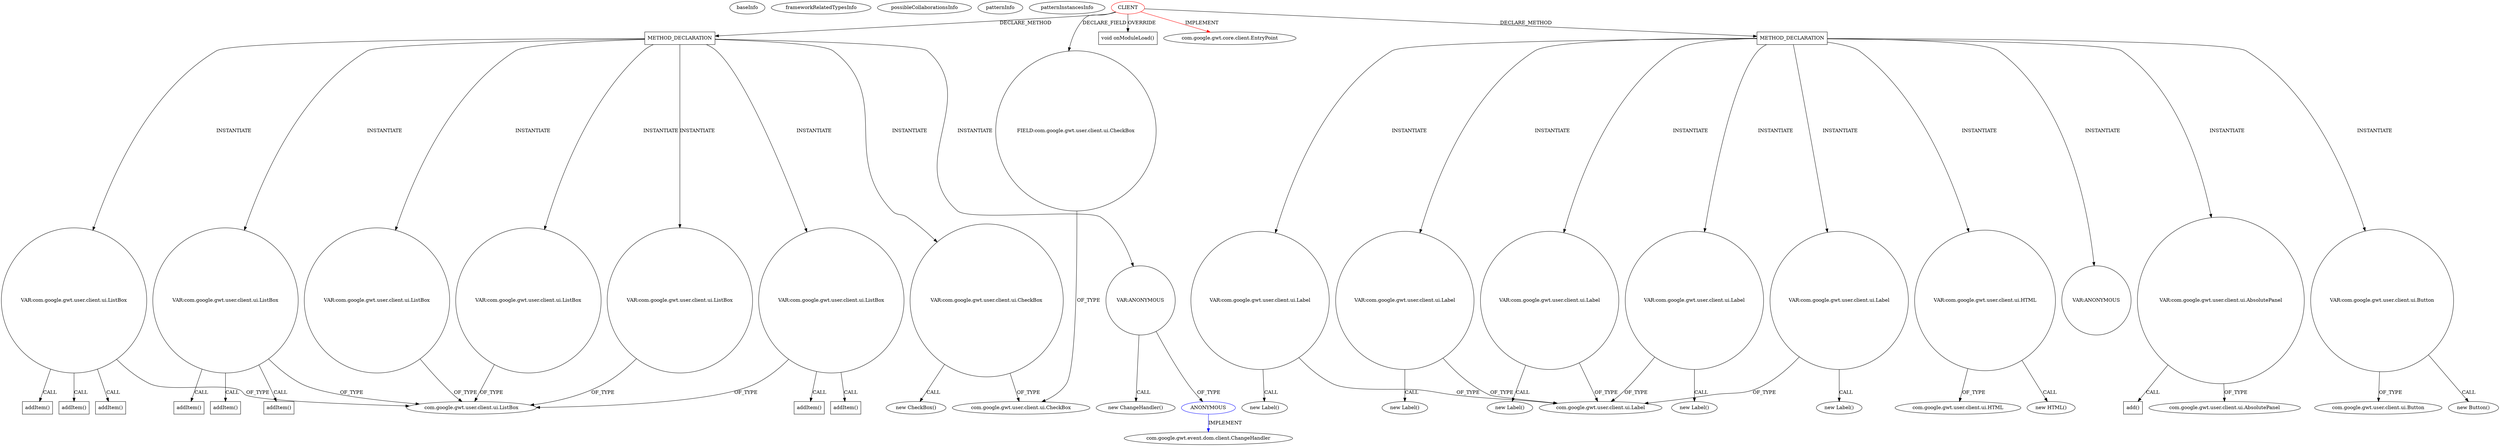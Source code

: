 digraph {
baseInfo[graphId=947,category="pattern",isAnonymous=false,possibleRelation=true]
frameworkRelatedTypesInfo[0="com.google.gwt.core.client.EntryPoint"]
possibleCollaborationsInfo[0="947~INSTANTIATION-CLIENT_METHOD_DECLARATION-~com.google.gwt.core.client.EntryPoint ~com.google.gwt.event.dom.client.ChangeHandler ~false~true"]
patternInfo[frequency=2.0,patternRootClient=0]
patternInstancesInfo[0="spydon-esiade~/spydon-esiade/esiade-master/src/net/esiade/client/Esiade.java~Esiade~4504",1="DeannaSurma-Census~/DeannaSurma-Census/Census-master/src/com/cs4302/census/client/Census.java~Census~109"]
441[label="new CheckBox()",vertexType="CONSTRUCTOR_CALL",isFrameworkType=false]
442[label="VAR:com.google.gwt.user.client.ui.CheckBox",vertexType="VARIABLE_EXPRESION",isFrameworkType=false,shape=circle]
178[label="METHOD_DECLARATION",vertexType="CLIENT_METHOD_DECLARATION",isFrameworkType=false,shape=box]
0[label="CLIENT",vertexType="ROOT_CLIENT_CLASS_DECLARATION",isFrameworkType=false,color=red]
4[label="FIELD:com.google.gwt.user.client.ui.CheckBox",vertexType="FIELD_DECLARATION",isFrameworkType=false,shape=circle]
64[label="void onModuleLoad()",vertexType="OVERRIDING_METHOD_DECLARATION",isFrameworkType=false,shape=box]
3[label="com.google.gwt.user.client.ui.CheckBox",vertexType="FRAMEWORK_CLASS_TYPE",isFrameworkType=false]
1[label="com.google.gwt.core.client.EntryPoint",vertexType="FRAMEWORK_INTERFACE_TYPE",isFrameworkType=false]
354[label="VAR:ANONYMOUS",vertexType="VARIABLE_EXPRESION",isFrameworkType=false,shape=circle]
355[label="ANONYMOUS",vertexType="REFERENCE_ANONYMOUS_DECLARATION",isFrameworkType=false,color=blue]
353[label="new ChangeHandler()",vertexType="CONSTRUCTOR_CALL",isFrameworkType=false]
356[label="com.google.gwt.event.dom.client.ChangeHandler",vertexType="FRAMEWORK_INTERFACE_TYPE",isFrameworkType=false]
444[label="METHOD_DECLARATION",vertexType="CLIENT_METHOD_DECLARATION",isFrameworkType=false,shape=box]
595[label="VAR:com.google.gwt.user.client.ui.Label",vertexType="VARIABLE_EXPRESION",isFrameworkType=false,shape=circle]
453[label="com.google.gwt.user.client.ui.Label",vertexType="FRAMEWORK_CLASS_TYPE",isFrameworkType=false]
504[label="VAR:com.google.gwt.user.client.ui.Label",vertexType="VARIABLE_EXPRESION",isFrameworkType=false,shape=circle]
686[label="VAR:com.google.gwt.user.client.ui.Label",vertexType="VARIABLE_EXPRESION",isFrameworkType=false,shape=circle]
717[label="VAR:com.google.gwt.user.client.ui.Label",vertexType="VARIABLE_EXPRESION",isFrameworkType=false,shape=circle]
787[label="VAR:com.google.gwt.user.client.ui.Label",vertexType="VARIABLE_EXPRESION",isFrameworkType=false,shape=circle]
836[label="VAR:com.google.gwt.user.client.ui.HTML",vertexType="VARIABLE_EXPRESION",isFrameworkType=false,shape=circle]
835[label="new HTML()",vertexType="CONSTRUCTOR_CALL",isFrameworkType=false]
827[label="VAR:ANONYMOUS",vertexType="VARIABLE_EXPRESION",isFrameworkType=false,shape=circle]
716[label="new Label()",vertexType="CONSTRUCTOR_CALL",isFrameworkType=false]
594[label="new Label()",vertexType="CONSTRUCTOR_CALL",isFrameworkType=false]
786[label="new Label()",vertexType="CONSTRUCTOR_CALL",isFrameworkType=false]
503[label="new Label()",vertexType="CONSTRUCTOR_CALL",isFrameworkType=false]
685[label="new Label()",vertexType="CONSTRUCTOR_CALL",isFrameworkType=false]
636[label="VAR:com.google.gwt.user.client.ui.AbsolutePanel",vertexType="VARIABLE_EXPRESION",isFrameworkType=false,shape=circle]
447[label="com.google.gwt.user.client.ui.AbsolutePanel",vertexType="FRAMEWORK_CLASS_TYPE",isFrameworkType=false]
637[label="add()",vertexType="INSIDE_CALL",isFrameworkType=false,shape=box]
821[label="VAR:com.google.gwt.user.client.ui.Button",vertexType="VARIABLE_EXPRESION",isFrameworkType=false,shape=circle]
820[label="new Button()",vertexType="CONSTRUCTOR_CALL",isFrameworkType=false]
837[label="com.google.gwt.user.client.ui.HTML",vertexType="FRAMEWORK_CLASS_TYPE",isFrameworkType=false]
15[label="com.google.gwt.user.client.ui.Button",vertexType="FRAMEWORK_CLASS_TYPE",isFrameworkType=false]
409[label="VAR:com.google.gwt.user.client.ui.ListBox",vertexType="VARIABLE_EXPRESION",isFrameworkType=false,shape=circle]
415[label="addItem()",vertexType="INSIDE_CALL",isFrameworkType=false,shape=box]
7[label="com.google.gwt.user.client.ui.ListBox",vertexType="FRAMEWORK_CLASS_TYPE",isFrameworkType=false]
407[label="VAR:com.google.gwt.user.client.ui.ListBox",vertexType="VARIABLE_EXPRESION",isFrameworkType=false,shape=circle]
410[label="addItem()",vertexType="INSIDE_CALL",isFrameworkType=false,shape=box]
419[label="VAR:com.google.gwt.user.client.ui.ListBox",vertexType="VARIABLE_EXPRESION",isFrameworkType=false,shape=circle]
425[label="addItem()",vertexType="INSIDE_CALL",isFrameworkType=false,shape=box]
427[label="VAR:com.google.gwt.user.client.ui.ListBox",vertexType="VARIABLE_EXPRESION",isFrameworkType=false,shape=circle]
420[label="addItem()",vertexType="INSIDE_CALL",isFrameworkType=false,shape=box]
413[label="addItem()",vertexType="INSIDE_CALL",isFrameworkType=false,shape=box]
423[label="addItem()",vertexType="INSIDE_CALL",isFrameworkType=false,shape=box]
346[label="VAR:com.google.gwt.user.client.ui.ListBox",vertexType="VARIABLE_EXPRESION",isFrameworkType=false,shape=circle]
347[label="addItem()",vertexType="INSIDE_CALL",isFrameworkType=false,shape=box]
350[label="addItem()",vertexType="INSIDE_CALL",isFrameworkType=false,shape=box]
344[label="VAR:com.google.gwt.user.client.ui.ListBox",vertexType="VARIABLE_EXPRESION",isFrameworkType=false,shape=circle]
717->716[label="CALL"]
178->344[label="INSTANTIATE"]
442->3[label="OF_TYPE"]
409->413[label="CALL"]
346->347[label="CALL"]
355->356[label="IMPLEMENT",color=blue]
0->64[label="OVERRIDE"]
821->15[label="OF_TYPE"]
178->354[label="INSTANTIATE"]
836->837[label="OF_TYPE"]
419->7[label="OF_TYPE"]
4->3[label="OF_TYPE"]
0->4[label="DECLARE_FIELD"]
409->7[label="OF_TYPE"]
504->453[label="OF_TYPE"]
444->686[label="INSTANTIATE"]
409->415[label="CALL"]
442->441[label="CALL"]
354->353[label="CALL"]
595->594[label="CALL"]
444->836[label="INSTANTIATE"]
444->787[label="INSTANTIATE"]
419->425[label="CALL"]
178->442[label="INSTANTIATE"]
444->504[label="INSTANTIATE"]
0->1[label="IMPLEMENT",color=red]
787->786[label="CALL"]
178->419[label="INSTANTIATE"]
444->717[label="INSTANTIATE"]
354->355[label="OF_TYPE"]
346->7[label="OF_TYPE"]
0->178[label="DECLARE_METHOD"]
178->346[label="INSTANTIATE"]
444->827[label="INSTANTIATE"]
717->453[label="OF_TYPE"]
178->409[label="INSTANTIATE"]
636->447[label="OF_TYPE"]
686->685[label="CALL"]
787->453[label="OF_TYPE"]
0->444[label="DECLARE_METHOD"]
444->595[label="INSTANTIATE"]
636->637[label="CALL"]
444->636[label="INSTANTIATE"]
407->7[label="OF_TYPE"]
504->503[label="CALL"]
178->407[label="INSTANTIATE"]
444->821[label="INSTANTIATE"]
419->423[label="CALL"]
346->350[label="CALL"]
821->820[label="CALL"]
409->410[label="CALL"]
836->835[label="CALL"]
419->420[label="CALL"]
686->453[label="OF_TYPE"]
178->427[label="INSTANTIATE"]
344->7[label="OF_TYPE"]
595->453[label="OF_TYPE"]
427->7[label="OF_TYPE"]
}
